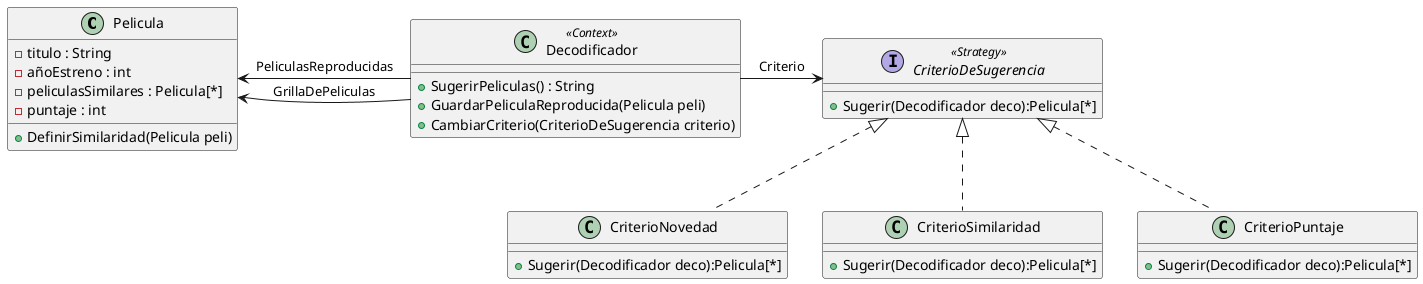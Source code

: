 @startuml Ejercicio5

Pelicula <- Decodificador : GrillaDePeliculas
Pelicula <- Decodificador : PeliculasReproducidas
Decodificador -> CriterioDeSugerencia : Criterio 
CriterioDeSugerencia <|.. CriterioNovedad 
CriterioDeSugerencia <|.. CriterioSimilaridad 
CriterioDeSugerencia <|.. CriterioPuntaje

class Decodificador <<Context>>{
    +SugerirPeliculas() : String
    +GuardarPeliculaReproducida(Pelicula peli)
    +CambiarCriterio(CriterioDeSugerencia criterio)
}

class Pelicula{
    -titulo : String
    -añoEstreno : int
    -peliculasSimilares : Pelicula[*]
    -puntaje : int 
    +DefinirSimilaridad(Pelicula peli)
}

interface CriterioDeSugerencia <<Strategy>>{
    +Sugerir(Decodificador deco):Pelicula[*]
}

class CriterioNovedad{
    +Sugerir(Decodificador deco):Pelicula[*]
}

class CriterioSimilaridad{
    +Sugerir(Decodificador deco):Pelicula[*]
}

class CriterioPuntaje{
    +Sugerir(Decodificador deco):Pelicula[*]
}

@enduml